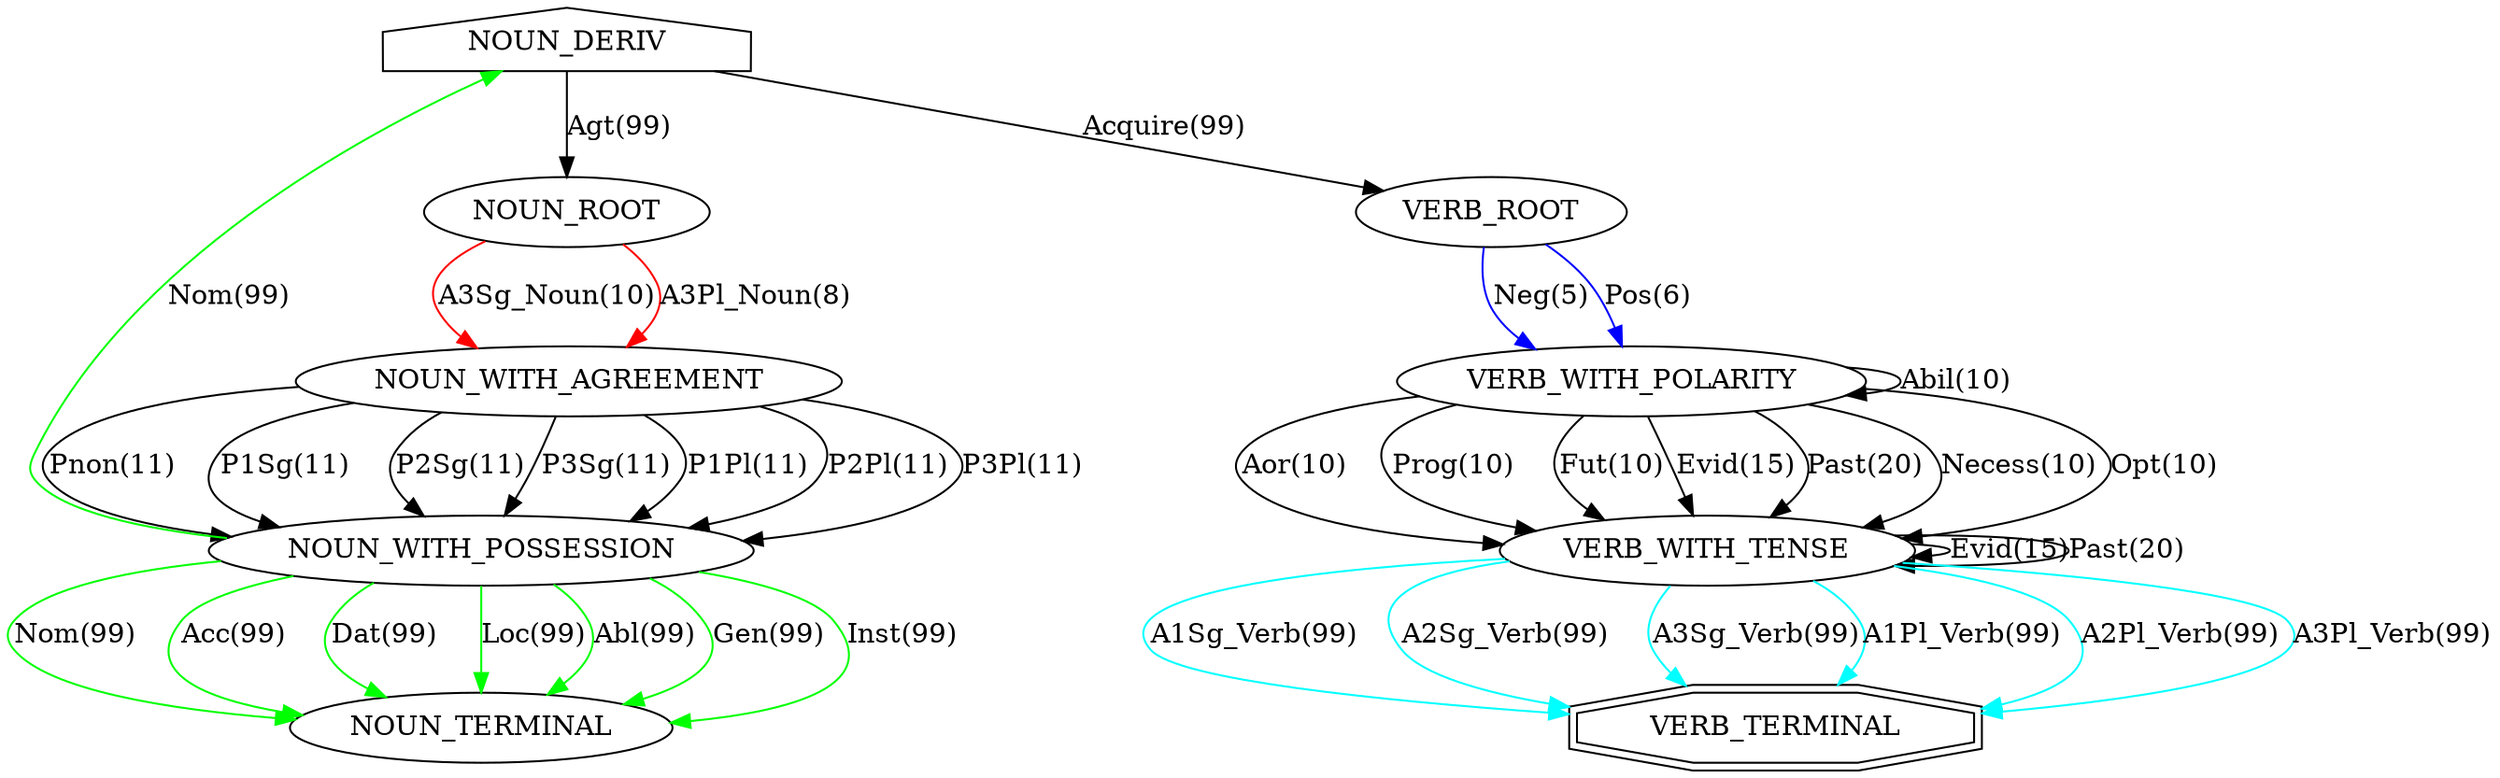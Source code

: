 digraph  {
	VERB_WITH_TENSE -> VERB_WITH_TENSE [key=0,
	color=black,
	label="Evid(15)"];
VERB_WITH_TENSE -> VERB_WITH_TENSE [key=1,
color=black,
label="Past(20)"];
VERB_TERMINAL [shape=doubleoctagon];
VERB_WITH_TENSE -> VERB_TERMINAL [key=0,
color=cyan,
label="A1Sg_Verb(99)"];
VERB_WITH_TENSE -> VERB_TERMINAL [key=1,
color=cyan,
label="A2Sg_Verb(99)"];
VERB_WITH_TENSE -> VERB_TERMINAL [key=2,
color=cyan,
label="A3Sg_Verb(99)"];
VERB_WITH_TENSE -> VERB_TERMINAL [key=3,
color=cyan,
label="A1Pl_Verb(99)"];
VERB_WITH_TENSE -> VERB_TERMINAL [key=4,
color=cyan,
label="A2Pl_Verb(99)"];
VERB_WITH_TENSE -> VERB_TERMINAL [key=5,
color=cyan,
label="A3Pl_Verb(99)"];
NOUN_ROOT -> NOUN_WITH_AGREEMENT [key=0,
color=red,
label="A3Sg_Noun(10)"];
NOUN_ROOT -> NOUN_WITH_AGREEMENT [key=1,
color=red,
label="A3Pl_Noun(8)"];
VERB_ROOT -> VERB_WITH_POLARITY [key=0,
color=blue,
label="Neg(5)"];
VERB_ROOT -> VERB_WITH_POLARITY [key=1,
color=blue,
label="Pos(6)"];
NOUN_WITH_AGREEMENT -> NOUN_WITH_POSSESSION [key=0,
color=black,
label="Pnon(11)"];
NOUN_WITH_AGREEMENT -> NOUN_WITH_POSSESSION [key=1,
color=black,
label="P1Sg(11)"];
NOUN_WITH_AGREEMENT -> NOUN_WITH_POSSESSION [key=2,
color=black,
label="P2Sg(11)"];
NOUN_WITH_AGREEMENT -> NOUN_WITH_POSSESSION [key=3,
color=black,
label="P3Sg(11)"];
NOUN_WITH_AGREEMENT -> NOUN_WITH_POSSESSION [key=4,
color=black,
label="P1Pl(11)"];
NOUN_WITH_AGREEMENT -> NOUN_WITH_POSSESSION [key=5,
color=black,
label="P2Pl(11)"];
NOUN_WITH_AGREEMENT -> NOUN_WITH_POSSESSION [key=6,
color=black,
label="P3Pl(11)"];
NOUN_WITH_POSSESSION -> NOUN_TERMINAL [key=0,
color=green,
label="Nom(99)"];
NOUN_WITH_POSSESSION -> NOUN_TERMINAL [key=1,
color=green,
label="Acc(99)"];
NOUN_WITH_POSSESSION -> NOUN_TERMINAL [key=2,
color=green,
label="Dat(99)"];
NOUN_WITH_POSSESSION -> NOUN_TERMINAL [key=3,
color=green,
label="Loc(99)"];
NOUN_WITH_POSSESSION -> NOUN_TERMINAL [key=4,
color=green,
label="Abl(99)"];
NOUN_WITH_POSSESSION -> NOUN_TERMINAL [key=5,
color=green,
label="Gen(99)"];
NOUN_WITH_POSSESSION -> NOUN_TERMINAL [key=6,
color=green,
label="Inst(99)"];
NOUN_DERIV [shape=house];
NOUN_WITH_POSSESSION -> NOUN_DERIV [key=0,
color=green,
label="Nom(99)"];
VERB_WITH_POLARITY -> VERB_WITH_TENSE [key=0,
color=black,
label="Aor(10)"];
VERB_WITH_POLARITY -> VERB_WITH_TENSE [key=1,
color=black,
label="Prog(10)"];
VERB_WITH_POLARITY -> VERB_WITH_TENSE [key=2,
color=black,
label="Fut(10)"];
VERB_WITH_POLARITY -> VERB_WITH_TENSE [key=3,
color=black,
label="Evid(15)"];
VERB_WITH_POLARITY -> VERB_WITH_TENSE [key=4,
color=black,
label="Past(20)"];
VERB_WITH_POLARITY -> VERB_WITH_TENSE [key=5,
color=black,
label="Necess(10)"];
VERB_WITH_POLARITY -> VERB_WITH_TENSE [key=6,
color=black,
label="Opt(10)"];
VERB_WITH_POLARITY -> VERB_WITH_POLARITY [key=0,
color=black,
label="Abil(10)"];
NOUN_DERIV -> NOUN_ROOT [key=0,
color=black,
label="Agt(99)"];
NOUN_DERIV -> VERB_ROOT [key=0,
color=black,
label="Acquire(99)"];
}
